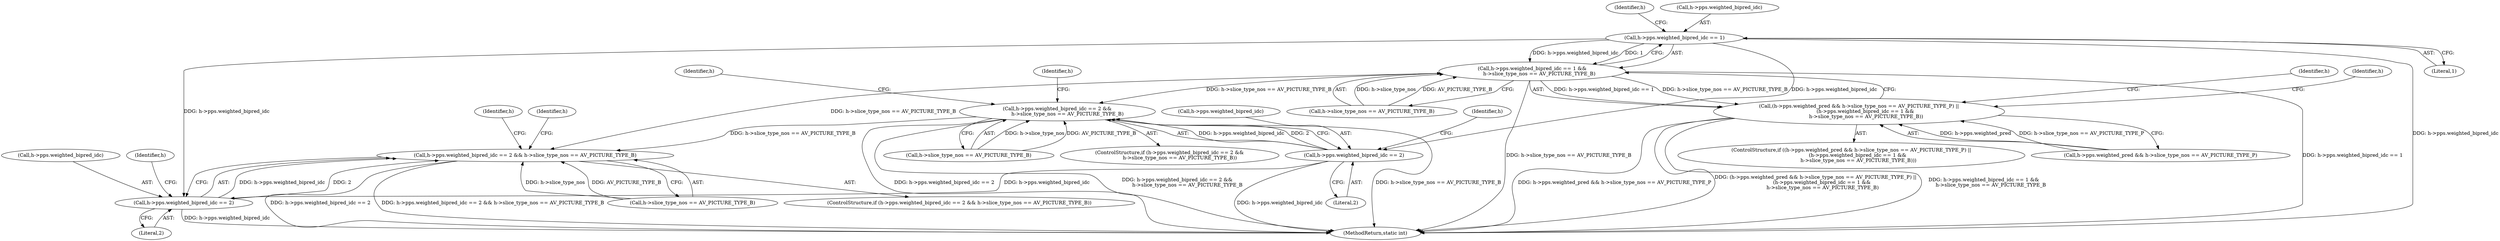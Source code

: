 digraph "0_FFmpeg_29ffeef5e73b8f41ff3a3f2242d356759c66f91f@pointer" {
"1002339" [label="(Call,h->pps.weighted_bipred_idc == 1)"];
"1002338" [label="(Call,h->pps.weighted_bipred_idc == 1 &&\n         h->slice_type_nos == AV_PICTURE_TYPE_B)"];
"1002326" [label="(Call,(h->pps.weighted_pred && h->slice_type_nos == AV_PICTURE_TYPE_P) ||\n        (h->pps.weighted_bipred_idc == 1 &&\n         h->slice_type_nos == AV_PICTURE_TYPE_B))"];
"1002355" [label="(Call,h->pps.weighted_bipred_idc == 2 &&\n             h->slice_type_nos == AV_PICTURE_TYPE_B)"];
"1002452" [label="(Call,h->pps.weighted_bipred_idc == 2 && h->slice_type_nos == AV_PICTURE_TYPE_B)"];
"1002356" [label="(Call,h->pps.weighted_bipred_idc == 2)"];
"1002453" [label="(Call,h->pps.weighted_bipred_idc == 2)"];
"1002339" [label="(Call,h->pps.weighted_bipred_idc == 1)"];
"1002348" [label="(Identifier,h)"];
"1002365" [label="(Identifier,h)"];
"1002352" [label="(Identifier,h)"];
"1003435" [label="(MethodReturn,static int)"];
"1002357" [label="(Call,h->pps.weighted_bipred_idc)"];
"1002476" [label="(Identifier,h)"];
"1002338" [label="(Call,h->pps.weighted_bipred_idc == 1 &&\n         h->slice_type_nos == AV_PICTURE_TYPE_B)"];
"1002325" [label="(ControlStructure,if ((h->pps.weighted_pred && h->slice_type_nos == AV_PICTURE_TYPE_P) ||\n        (h->pps.weighted_bipred_idc == 1 &&\n         h->slice_type_nos == AV_PICTURE_TYPE_B)))"];
"1002346" [label="(Call,h->slice_type_nos == AV_PICTURE_TYPE_B)"];
"1002363" [label="(Call,h->slice_type_nos == AV_PICTURE_TYPE_B)"];
"1002459" [label="(Literal,2)"];
"1002454" [label="(Call,h->pps.weighted_bipred_idc)"];
"1002326" [label="(Call,(h->pps.weighted_pred && h->slice_type_nos == AV_PICTURE_TYPE_P) ||\n        (h->pps.weighted_bipred_idc == 1 &&\n         h->slice_type_nos == AV_PICTURE_TYPE_B))"];
"1002359" [label="(Identifier,h)"];
"1002356" [label="(Call,h->pps.weighted_bipred_idc == 2)"];
"1002354" [label="(ControlStructure,if (h->pps.weighted_bipred_idc == 2 &&\n             h->slice_type_nos == AV_PICTURE_TYPE_B))"];
"1002460" [label="(Call,h->slice_type_nos == AV_PICTURE_TYPE_B)"];
"1002355" [label="(Call,h->pps.weighted_bipred_idc == 2 &&\n             h->slice_type_nos == AV_PICTURE_TYPE_B)"];
"1002462" [label="(Identifier,h)"];
"1002340" [label="(Call,h->pps.weighted_bipred_idc)"];
"1002452" [label="(Call,h->pps.weighted_bipred_idc == 2 && h->slice_type_nos == AV_PICTURE_TYPE_B)"];
"1002467" [label="(Identifier,h)"];
"1002327" [label="(Call,h->pps.weighted_pred && h->slice_type_nos == AV_PICTURE_TYPE_P)"];
"1002370" [label="(Identifier,h)"];
"1002362" [label="(Literal,2)"];
"1002451" [label="(ControlStructure,if (h->pps.weighted_bipred_idc == 2 && h->slice_type_nos == AV_PICTURE_TYPE_B))"];
"1002453" [label="(Call,h->pps.weighted_bipred_idc == 2)"];
"1002377" [label="(Identifier,h)"];
"1002345" [label="(Literal,1)"];
"1002339" -> "1002338"  [label="AST: "];
"1002339" -> "1002345"  [label="CFG: "];
"1002340" -> "1002339"  [label="AST: "];
"1002345" -> "1002339"  [label="AST: "];
"1002348" -> "1002339"  [label="CFG: "];
"1002338" -> "1002339"  [label="CFG: "];
"1002339" -> "1003435"  [label="DDG: h->pps.weighted_bipred_idc"];
"1002339" -> "1002338"  [label="DDG: h->pps.weighted_bipred_idc"];
"1002339" -> "1002338"  [label="DDG: 1"];
"1002339" -> "1002356"  [label="DDG: h->pps.weighted_bipred_idc"];
"1002339" -> "1002453"  [label="DDG: h->pps.weighted_bipred_idc"];
"1002338" -> "1002326"  [label="AST: "];
"1002338" -> "1002346"  [label="CFG: "];
"1002346" -> "1002338"  [label="AST: "];
"1002326" -> "1002338"  [label="CFG: "];
"1002338" -> "1003435"  [label="DDG: h->pps.weighted_bipred_idc == 1"];
"1002338" -> "1003435"  [label="DDG: h->slice_type_nos == AV_PICTURE_TYPE_B"];
"1002338" -> "1002326"  [label="DDG: h->pps.weighted_bipred_idc == 1"];
"1002338" -> "1002326"  [label="DDG: h->slice_type_nos == AV_PICTURE_TYPE_B"];
"1002346" -> "1002338"  [label="DDG: h->slice_type_nos"];
"1002346" -> "1002338"  [label="DDG: AV_PICTURE_TYPE_B"];
"1002338" -> "1002355"  [label="DDG: h->slice_type_nos == AV_PICTURE_TYPE_B"];
"1002338" -> "1002452"  [label="DDG: h->slice_type_nos == AV_PICTURE_TYPE_B"];
"1002326" -> "1002325"  [label="AST: "];
"1002326" -> "1002327"  [label="CFG: "];
"1002327" -> "1002326"  [label="AST: "];
"1002352" -> "1002326"  [label="CFG: "];
"1002359" -> "1002326"  [label="CFG: "];
"1002326" -> "1003435"  [label="DDG: h->pps.weighted_pred && h->slice_type_nos == AV_PICTURE_TYPE_P"];
"1002326" -> "1003435"  [label="DDG: (h->pps.weighted_pred && h->slice_type_nos == AV_PICTURE_TYPE_P) ||\n        (h->pps.weighted_bipred_idc == 1 &&\n         h->slice_type_nos == AV_PICTURE_TYPE_B)"];
"1002326" -> "1003435"  [label="DDG: h->pps.weighted_bipred_idc == 1 &&\n         h->slice_type_nos == AV_PICTURE_TYPE_B"];
"1002327" -> "1002326"  [label="DDG: h->pps.weighted_pred"];
"1002327" -> "1002326"  [label="DDG: h->slice_type_nos == AV_PICTURE_TYPE_P"];
"1002355" -> "1002354"  [label="AST: "];
"1002355" -> "1002356"  [label="CFG: "];
"1002355" -> "1002363"  [label="CFG: "];
"1002356" -> "1002355"  [label="AST: "];
"1002363" -> "1002355"  [label="AST: "];
"1002370" -> "1002355"  [label="CFG: "];
"1002377" -> "1002355"  [label="CFG: "];
"1002355" -> "1003435"  [label="DDG: h->slice_type_nos == AV_PICTURE_TYPE_B"];
"1002355" -> "1003435"  [label="DDG: h->pps.weighted_bipred_idc == 2"];
"1002355" -> "1003435"  [label="DDG: h->pps.weighted_bipred_idc == 2 &&\n             h->slice_type_nos == AV_PICTURE_TYPE_B"];
"1002356" -> "1002355"  [label="DDG: h->pps.weighted_bipred_idc"];
"1002356" -> "1002355"  [label="DDG: 2"];
"1002363" -> "1002355"  [label="DDG: h->slice_type_nos"];
"1002363" -> "1002355"  [label="DDG: AV_PICTURE_TYPE_B"];
"1002355" -> "1002452"  [label="DDG: h->slice_type_nos == AV_PICTURE_TYPE_B"];
"1002452" -> "1002451"  [label="AST: "];
"1002452" -> "1002453"  [label="CFG: "];
"1002452" -> "1002460"  [label="CFG: "];
"1002453" -> "1002452"  [label="AST: "];
"1002460" -> "1002452"  [label="AST: "];
"1002467" -> "1002452"  [label="CFG: "];
"1002476" -> "1002452"  [label="CFG: "];
"1002452" -> "1003435"  [label="DDG: h->pps.weighted_bipred_idc == 2"];
"1002452" -> "1003435"  [label="DDG: h->pps.weighted_bipred_idc == 2 && h->slice_type_nos == AV_PICTURE_TYPE_B"];
"1002453" -> "1002452"  [label="DDG: h->pps.weighted_bipred_idc"];
"1002453" -> "1002452"  [label="DDG: 2"];
"1002460" -> "1002452"  [label="DDG: h->slice_type_nos"];
"1002460" -> "1002452"  [label="DDG: AV_PICTURE_TYPE_B"];
"1002356" -> "1002362"  [label="CFG: "];
"1002357" -> "1002356"  [label="AST: "];
"1002362" -> "1002356"  [label="AST: "];
"1002365" -> "1002356"  [label="CFG: "];
"1002356" -> "1003435"  [label="DDG: h->pps.weighted_bipred_idc"];
"1002356" -> "1002453"  [label="DDG: h->pps.weighted_bipred_idc"];
"1002453" -> "1002459"  [label="CFG: "];
"1002454" -> "1002453"  [label="AST: "];
"1002459" -> "1002453"  [label="AST: "];
"1002462" -> "1002453"  [label="CFG: "];
"1002453" -> "1003435"  [label="DDG: h->pps.weighted_bipred_idc"];
}
